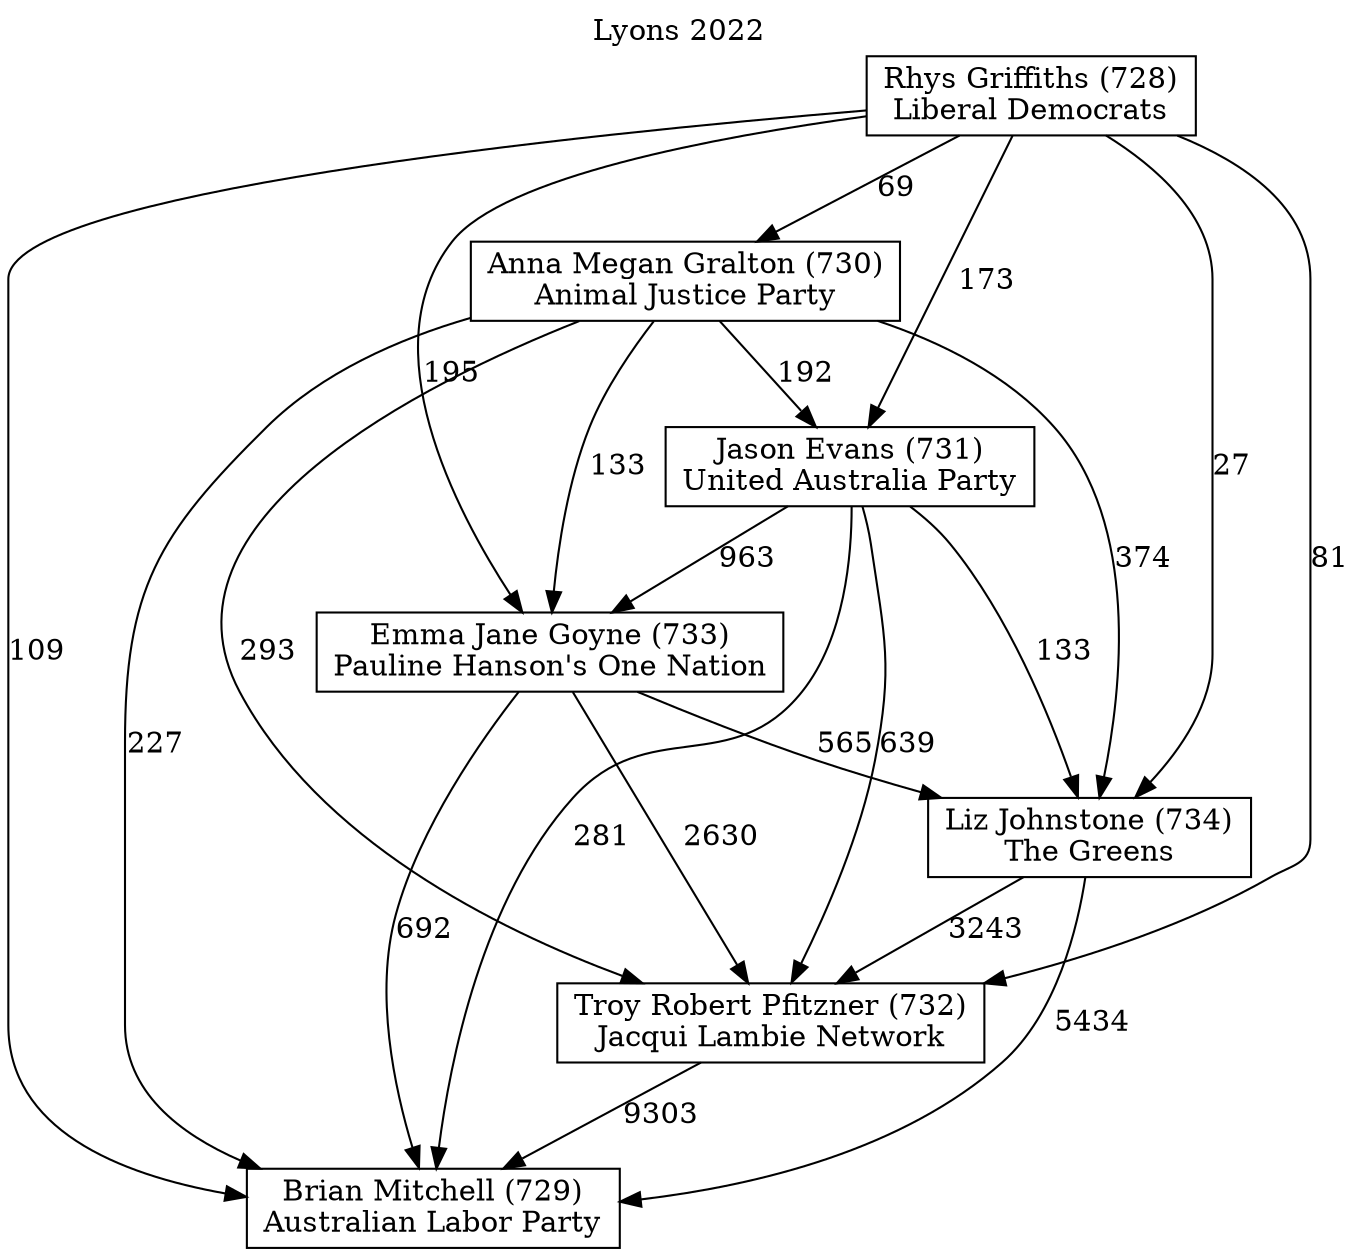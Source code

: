 // House preference flow
digraph "Brian Mitchell (729)_Lyons_2022" {
	graph [label="Lyons 2022" labelloc=t mclimit=10]
	node [shape=box]
	"Troy Robert Pfitzner (732)" [label="Troy Robert Pfitzner (732)
Jacqui Lambie Network"]
	"Brian Mitchell (729)" [label="Brian Mitchell (729)
Australian Labor Party"]
	"Rhys Griffiths (728)" [label="Rhys Griffiths (728)
Liberal Democrats"]
	"Liz Johnstone (734)" [label="Liz Johnstone (734)
The Greens"]
	"Emma Jane Goyne (733)" [label="Emma Jane Goyne (733)
Pauline Hanson's One Nation"]
	"Anna Megan Gralton (730)" [label="Anna Megan Gralton (730)
Animal Justice Party"]
	"Jason Evans (731)" [label="Jason Evans (731)
United Australia Party"]
	"Liz Johnstone (734)" -> "Troy Robert Pfitzner (732)" [label=3243]
	"Anna Megan Gralton (730)" -> "Troy Robert Pfitzner (732)" [label=293]
	"Rhys Griffiths (728)" -> "Brian Mitchell (729)" [label=109]
	"Troy Robert Pfitzner (732)" -> "Brian Mitchell (729)" [label=9303]
	"Rhys Griffiths (728)" -> "Emma Jane Goyne (733)" [label=195]
	"Jason Evans (731)" -> "Brian Mitchell (729)" [label=281]
	"Jason Evans (731)" -> "Troy Robert Pfitzner (732)" [label=639]
	"Rhys Griffiths (728)" -> "Troy Robert Pfitzner (732)" [label=81]
	"Jason Evans (731)" -> "Liz Johnstone (734)" [label=133]
	"Anna Megan Gralton (730)" -> "Brian Mitchell (729)" [label=227]
	"Rhys Griffiths (728)" -> "Liz Johnstone (734)" [label=27]
	"Emma Jane Goyne (733)" -> "Liz Johnstone (734)" [label=565]
	"Rhys Griffiths (728)" -> "Jason Evans (731)" [label=173]
	"Rhys Griffiths (728)" -> "Anna Megan Gralton (730)" [label=69]
	"Liz Johnstone (734)" -> "Brian Mitchell (729)" [label=5434]
	"Emma Jane Goyne (733)" -> "Troy Robert Pfitzner (732)" [label=2630]
	"Emma Jane Goyne (733)" -> "Brian Mitchell (729)" [label=692]
	"Anna Megan Gralton (730)" -> "Emma Jane Goyne (733)" [label=133]
	"Anna Megan Gralton (730)" -> "Jason Evans (731)" [label=192]
	"Anna Megan Gralton (730)" -> "Liz Johnstone (734)" [label=374]
	"Jason Evans (731)" -> "Emma Jane Goyne (733)" [label=963]
}
